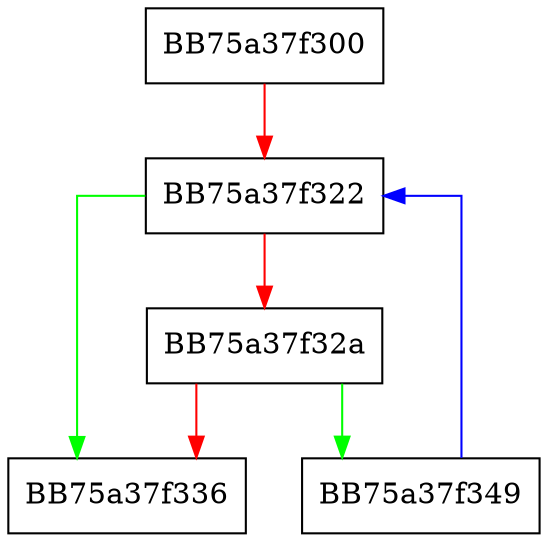 digraph EatWhitespace {
  node [shape="box"];
  graph [splines=ortho];
  BB75a37f300 -> BB75a37f322 [color="red"];
  BB75a37f322 -> BB75a37f336 [color="green"];
  BB75a37f322 -> BB75a37f32a [color="red"];
  BB75a37f32a -> BB75a37f349 [color="green"];
  BB75a37f32a -> BB75a37f336 [color="red"];
  BB75a37f349 -> BB75a37f322 [color="blue"];
}